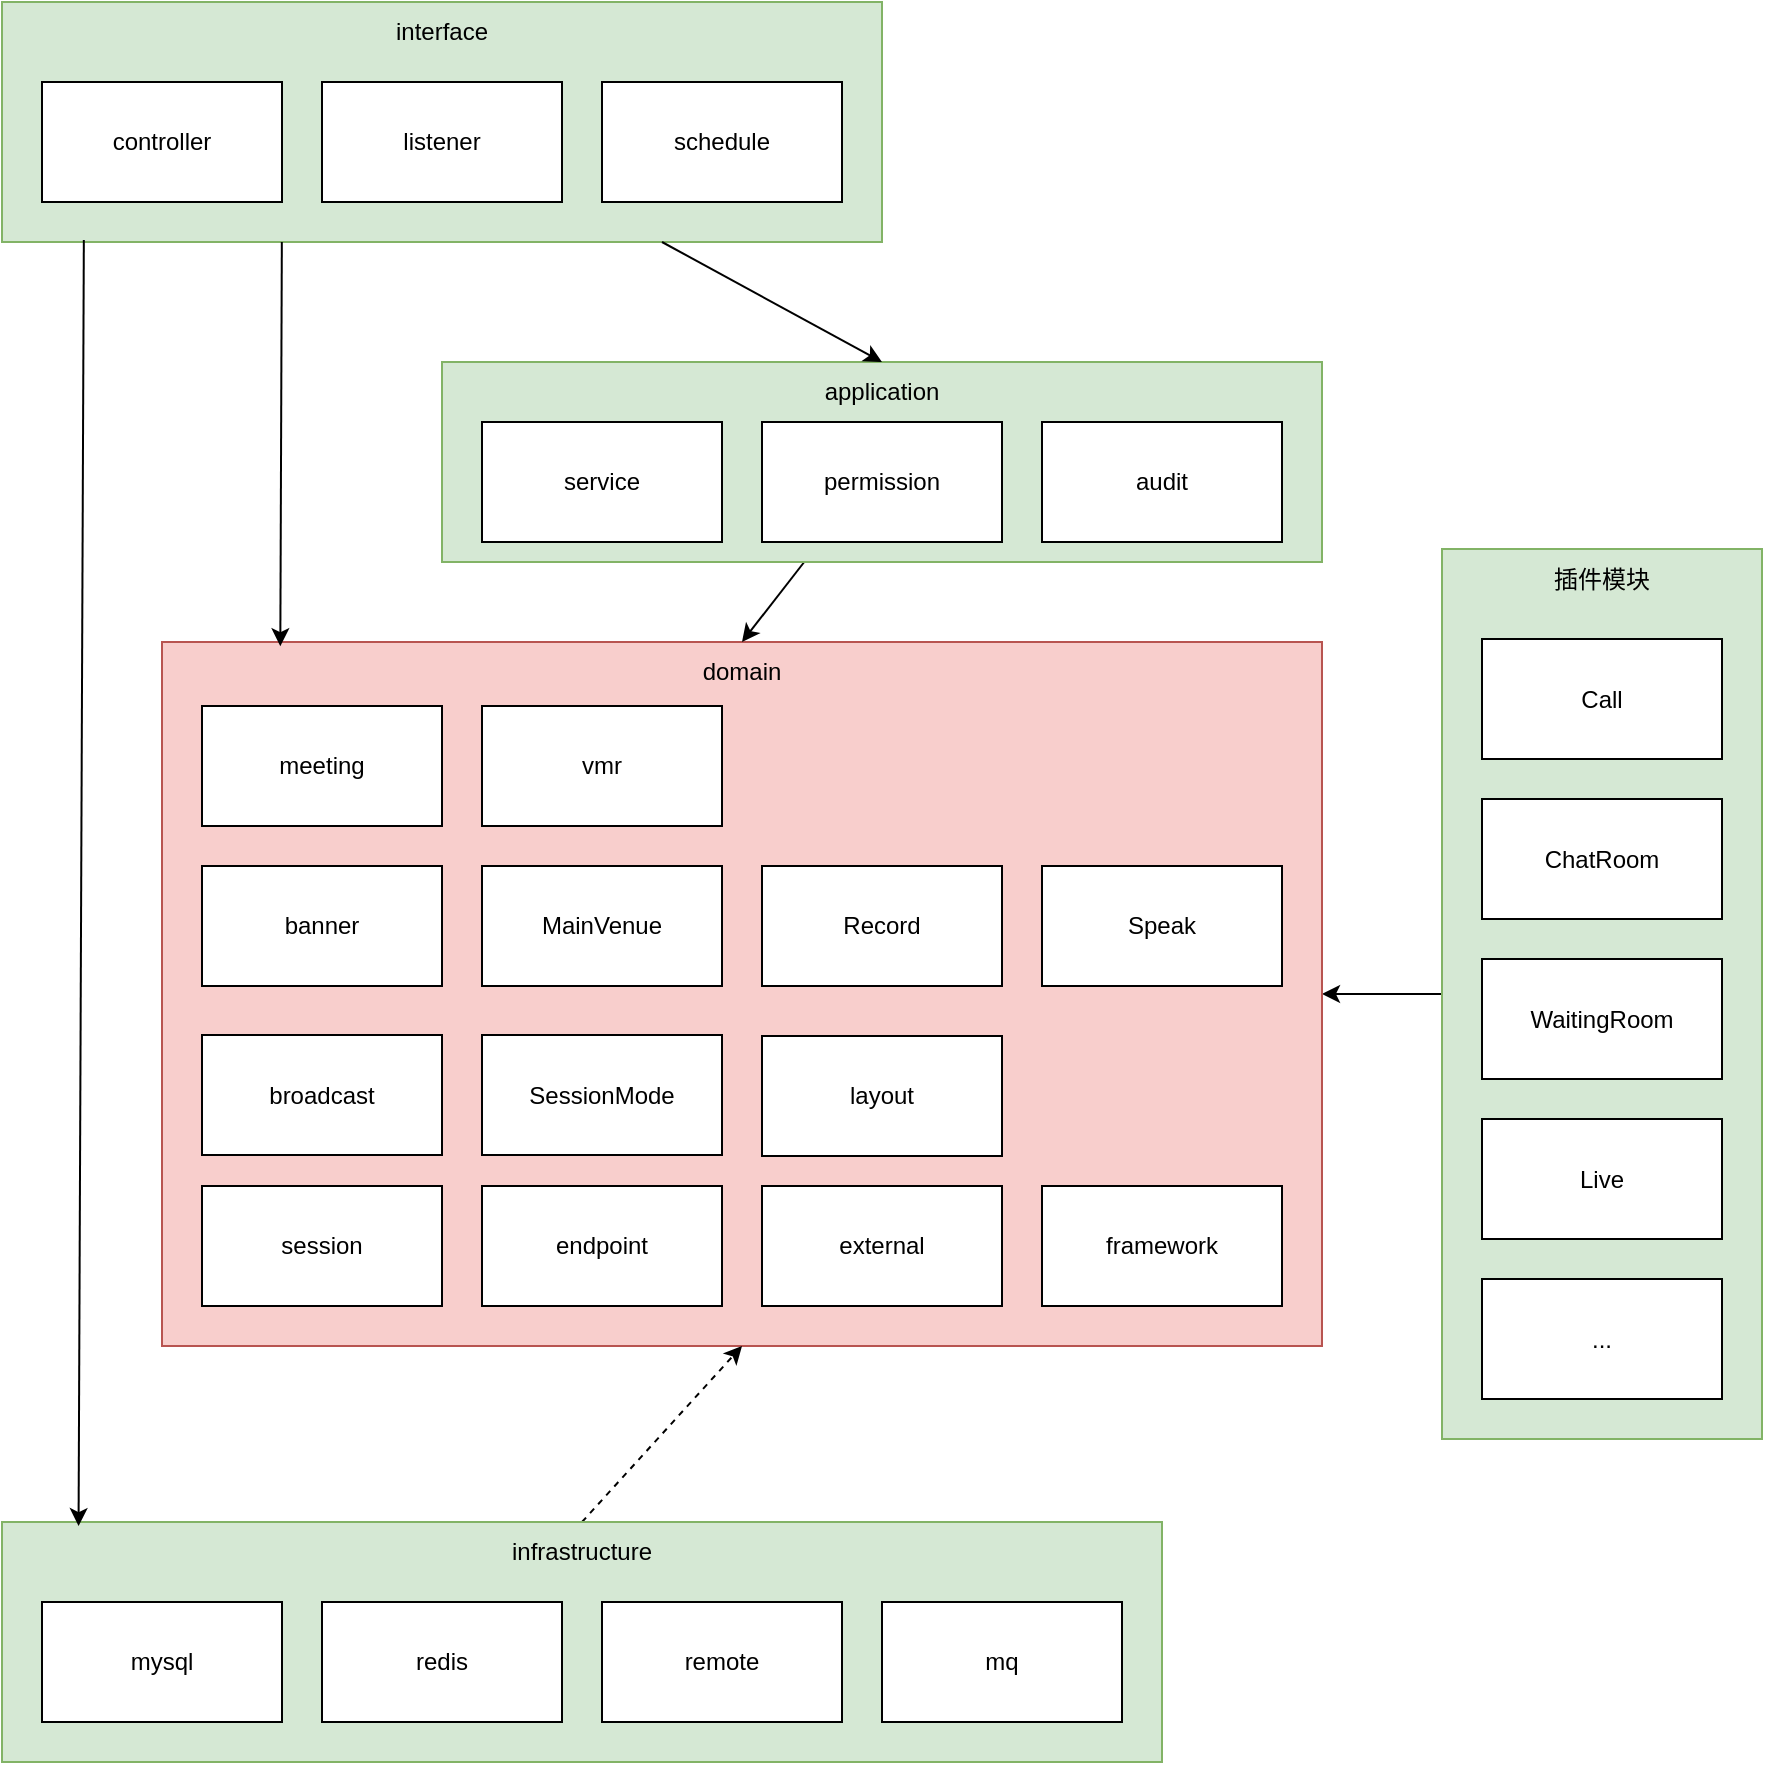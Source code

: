 <mxfile version="22.1.16" type="github">
  <diagram name="第 1 页" id="i8I0qbIGQkquBz6cM1Od">
    <mxGraphModel dx="1434" dy="1965" grid="1" gridSize="10" guides="1" tooltips="1" connect="1" arrows="1" fold="1" page="1" pageScale="1" pageWidth="827" pageHeight="1169" math="0" shadow="0">
      <root>
        <mxCell id="0" />
        <mxCell id="1" parent="0" />
        <mxCell id="LELAaeM1Bo-R83_nBZIY-39" style="edgeStyle=orthogonalEdgeStyle;rounded=0;orthogonalLoop=1;jettySize=auto;html=1;exitX=0;exitY=0.5;exitDx=0;exitDy=0;entryX=1;entryY=0.5;entryDx=0;entryDy=0;" parent="1" source="LELAaeM1Bo-R83_nBZIY-37" target="LELAaeM1Bo-R83_nBZIY-17" edge="1">
          <mxGeometry relative="1" as="geometry" />
        </mxCell>
        <mxCell id="LELAaeM1Bo-R83_nBZIY-37" value="" style="rounded=0;whiteSpace=wrap;html=1;fillColor=#d5e8d4;strokeColor=#82b366;" parent="1" vertex="1">
          <mxGeometry x="760" y="233.5" width="160" height="445" as="geometry" />
        </mxCell>
        <mxCell id="LELAaeM1Bo-R83_nBZIY-17" value="" style="rounded=0;whiteSpace=wrap;html=1;fillColor=#f8cecc;strokeColor=#b85450;" parent="1" vertex="1">
          <mxGeometry x="120" y="280" width="580" height="352" as="geometry" />
        </mxCell>
        <mxCell id="LELAaeM1Bo-R83_nBZIY-23" style="rounded=0;orthogonalLoop=1;jettySize=auto;html=1;entryX=0.5;entryY=0;entryDx=0;entryDy=0;" parent="1" source="LELAaeM1Bo-R83_nBZIY-2" target="LELAaeM1Bo-R83_nBZIY-17" edge="1">
          <mxGeometry relative="1" as="geometry" />
        </mxCell>
        <mxCell id="LELAaeM1Bo-R83_nBZIY-2" value="" style="rounded=0;whiteSpace=wrap;html=1;fillColor=#d5e8d4;strokeColor=#82b366;" parent="1" vertex="1">
          <mxGeometry x="260" y="140" width="440" height="100" as="geometry" />
        </mxCell>
        <mxCell id="LELAaeM1Bo-R83_nBZIY-3" value="" style="rounded=0;whiteSpace=wrap;html=1;fillColor=#d5e8d4;strokeColor=#82b366;" parent="1" vertex="1">
          <mxGeometry x="40" y="-40" width="440" height="120" as="geometry" />
        </mxCell>
        <mxCell id="LELAaeM1Bo-R83_nBZIY-51" style="rounded=0;orthogonalLoop=1;jettySize=auto;html=1;entryX=0.5;entryY=1;entryDx=0;entryDy=0;dashed=1;exitX=0.5;exitY=0;exitDx=0;exitDy=0;" parent="1" source="LELAaeM1Bo-R83_nBZIY-4" target="LELAaeM1Bo-R83_nBZIY-17" edge="1">
          <mxGeometry relative="1" as="geometry" />
        </mxCell>
        <mxCell id="LELAaeM1Bo-R83_nBZIY-4" value="" style="rounded=0;whiteSpace=wrap;html=1;fillColor=#d5e8d4;strokeColor=#82b366;" parent="1" vertex="1">
          <mxGeometry x="40" y="720" width="580" height="120" as="geometry" />
        </mxCell>
        <mxCell id="LELAaeM1Bo-R83_nBZIY-6" value="session" style="rounded=0;whiteSpace=wrap;html=1;" parent="1" vertex="1">
          <mxGeometry x="140" y="552" width="120" height="60" as="geometry" />
        </mxCell>
        <mxCell id="LELAaeM1Bo-R83_nBZIY-7" value="endpoint" style="rounded=0;whiteSpace=wrap;html=1;" parent="1" vertex="1">
          <mxGeometry x="280" y="552" width="120" height="60" as="geometry" />
        </mxCell>
        <mxCell id="LELAaeM1Bo-R83_nBZIY-11" value="meeting" style="rounded=0;whiteSpace=wrap;html=1;" parent="1" vertex="1">
          <mxGeometry x="140" y="312" width="120" height="60" as="geometry" />
        </mxCell>
        <mxCell id="LELAaeM1Bo-R83_nBZIY-12" value="vmr" style="rounded=0;whiteSpace=wrap;html=1;" parent="1" vertex="1">
          <mxGeometry x="280" y="312" width="120" height="60" as="geometry" />
        </mxCell>
        <mxCell id="LELAaeM1Bo-R83_nBZIY-15" value="banner" style="rounded=0;whiteSpace=wrap;html=1;" parent="1" vertex="1">
          <mxGeometry x="140" y="392" width="120" height="60" as="geometry" />
        </mxCell>
        <mxCell id="LELAaeM1Bo-R83_nBZIY-16" value="MainVenue" style="rounded=0;whiteSpace=wrap;html=1;" parent="1" vertex="1">
          <mxGeometry x="280" y="392" width="120" height="60" as="geometry" />
        </mxCell>
        <mxCell id="LELAaeM1Bo-R83_nBZIY-18" value="Record" style="rounded=0;whiteSpace=wrap;html=1;" parent="1" vertex="1">
          <mxGeometry x="420" y="392" width="120" height="60" as="geometry" />
        </mxCell>
        <mxCell id="LELAaeM1Bo-R83_nBZIY-26" value="Speak" style="rounded=0;whiteSpace=wrap;html=1;" parent="1" vertex="1">
          <mxGeometry x="560" y="392" width="120" height="60" as="geometry" />
        </mxCell>
        <mxCell id="LELAaeM1Bo-R83_nBZIY-27" value="broadcast" style="rounded=0;whiteSpace=wrap;html=1;" parent="1" vertex="1">
          <mxGeometry x="140" y="476.5" width="120" height="60" as="geometry" />
        </mxCell>
        <mxCell id="LELAaeM1Bo-R83_nBZIY-28" value="SessionMode" style="rounded=0;whiteSpace=wrap;html=1;" parent="1" vertex="1">
          <mxGeometry x="280" y="476.5" width="120" height="60" as="geometry" />
        </mxCell>
        <mxCell id="LELAaeM1Bo-R83_nBZIY-29" value="layout" style="rounded=0;whiteSpace=wrap;html=1;" parent="1" vertex="1">
          <mxGeometry x="420" y="477" width="120" height="60" as="geometry" />
        </mxCell>
        <mxCell id="LELAaeM1Bo-R83_nBZIY-31" style="edgeStyle=orthogonalEdgeStyle;rounded=0;orthogonalLoop=1;jettySize=auto;html=1;exitX=0.5;exitY=1;exitDx=0;exitDy=0;" parent="1" source="LELAaeM1Bo-R83_nBZIY-17" target="LELAaeM1Bo-R83_nBZIY-17" edge="1">
          <mxGeometry relative="1" as="geometry" />
        </mxCell>
        <mxCell id="LELAaeM1Bo-R83_nBZIY-32" value="domain" style="text;html=1;strokeColor=none;fillColor=none;align=center;verticalAlign=middle;whiteSpace=wrap;rounded=0;" parent="1" vertex="1">
          <mxGeometry x="370" y="280" width="80" height="30" as="geometry" />
        </mxCell>
        <mxCell id="LELAaeM1Bo-R83_nBZIY-33" value="Call" style="rounded=0;whiteSpace=wrap;html=1;" parent="1" vertex="1">
          <mxGeometry x="780" y="278.5" width="120" height="60" as="geometry" />
        </mxCell>
        <mxCell id="LELAaeM1Bo-R83_nBZIY-34" value="ChatRoom" style="rounded=0;whiteSpace=wrap;html=1;" parent="1" vertex="1">
          <mxGeometry x="780" y="358.5" width="120" height="60" as="geometry" />
        </mxCell>
        <mxCell id="LELAaeM1Bo-R83_nBZIY-35" value="WaitingRoom" style="rounded=0;whiteSpace=wrap;html=1;" parent="1" vertex="1">
          <mxGeometry x="780" y="438.5" width="120" height="60" as="geometry" />
        </mxCell>
        <mxCell id="LELAaeM1Bo-R83_nBZIY-36" value="Live" style="rounded=0;whiteSpace=wrap;html=1;" parent="1" vertex="1">
          <mxGeometry x="780" y="518.5" width="120" height="60" as="geometry" />
        </mxCell>
        <mxCell id="LELAaeM1Bo-R83_nBZIY-38" value="external" style="rounded=0;whiteSpace=wrap;html=1;" parent="1" vertex="1">
          <mxGeometry x="420" y="552" width="120" height="60" as="geometry" />
        </mxCell>
        <mxCell id="LELAaeM1Bo-R83_nBZIY-40" value="..." style="rounded=0;whiteSpace=wrap;html=1;" parent="1" vertex="1">
          <mxGeometry x="780" y="598.5" width="120" height="60" as="geometry" />
        </mxCell>
        <mxCell id="LELAaeM1Bo-R83_nBZIY-41" value="插件模块" style="text;html=1;strokeColor=none;fillColor=none;align=center;verticalAlign=middle;whiteSpace=wrap;rounded=0;" parent="1" vertex="1">
          <mxGeometry x="810" y="233.5" width="60" height="30" as="geometry" />
        </mxCell>
        <mxCell id="v2mvpird8HXK62l_gIRP-1" value="service" style="rounded=0;whiteSpace=wrap;html=1;" vertex="1" parent="1">
          <mxGeometry x="280" y="170" width="120" height="60" as="geometry" />
        </mxCell>
        <mxCell id="v2mvpird8HXK62l_gIRP-2" value="permission" style="rounded=0;whiteSpace=wrap;html=1;" vertex="1" parent="1">
          <mxGeometry x="420" y="170" width="120" height="60" as="geometry" />
        </mxCell>
        <mxCell id="v2mvpird8HXK62l_gIRP-3" value="audit" style="rounded=0;whiteSpace=wrap;html=1;" vertex="1" parent="1">
          <mxGeometry x="560" y="170" width="120" height="60" as="geometry" />
        </mxCell>
        <mxCell id="v2mvpird8HXK62l_gIRP-4" value="application" style="text;html=1;strokeColor=none;fillColor=none;align=center;verticalAlign=middle;whiteSpace=wrap;rounded=0;" vertex="1" parent="1">
          <mxGeometry x="440" y="140" width="80" height="30" as="geometry" />
        </mxCell>
        <mxCell id="v2mvpird8HXK62l_gIRP-5" value="" style="endArrow=classic;html=1;rounded=0;exitX=0.75;exitY=1;exitDx=0;exitDy=0;entryX=0.5;entryY=0;entryDx=0;entryDy=0;" edge="1" parent="1" source="LELAaeM1Bo-R83_nBZIY-3" target="LELAaeM1Bo-R83_nBZIY-2">
          <mxGeometry width="50" height="50" relative="1" as="geometry">
            <mxPoint x="580" y="220" as="sourcePoint" />
            <mxPoint x="630" y="170" as="targetPoint" />
          </mxGeometry>
        </mxCell>
        <mxCell id="v2mvpird8HXK62l_gIRP-6" value="" style="endArrow=classic;html=1;rounded=0;exitX=0.318;exitY=1;exitDx=0;exitDy=0;entryX=0.102;entryY=0.006;entryDx=0;entryDy=0;entryPerimeter=0;exitPerimeter=0;" edge="1" parent="1" source="LELAaeM1Bo-R83_nBZIY-3" target="LELAaeM1Bo-R83_nBZIY-17">
          <mxGeometry width="50" height="50" relative="1" as="geometry">
            <mxPoint x="580" y="220" as="sourcePoint" />
            <mxPoint x="630" y="170" as="targetPoint" />
          </mxGeometry>
        </mxCell>
        <mxCell id="v2mvpird8HXK62l_gIRP-7" value="" style="endArrow=classic;html=1;rounded=0;exitX=0.093;exitY=0.992;exitDx=0;exitDy=0;exitPerimeter=0;entryX=0.066;entryY=0.017;entryDx=0;entryDy=0;entryPerimeter=0;" edge="1" parent="1" source="LELAaeM1Bo-R83_nBZIY-3" target="LELAaeM1Bo-R83_nBZIY-4">
          <mxGeometry width="50" height="50" relative="1" as="geometry">
            <mxPoint x="580" y="220" as="sourcePoint" />
            <mxPoint x="630" y="170" as="targetPoint" />
          </mxGeometry>
        </mxCell>
        <mxCell id="v2mvpird8HXK62l_gIRP-8" value="controller" style="rounded=0;whiteSpace=wrap;html=1;" vertex="1" parent="1">
          <mxGeometry x="60" width="120" height="60" as="geometry" />
        </mxCell>
        <mxCell id="v2mvpird8HXK62l_gIRP-9" value="interface" style="text;html=1;strokeColor=none;fillColor=none;align=center;verticalAlign=middle;whiteSpace=wrap;rounded=0;" vertex="1" parent="1">
          <mxGeometry x="220" y="-40" width="80" height="30" as="geometry" />
        </mxCell>
        <mxCell id="v2mvpird8HXK62l_gIRP-10" value="listener" style="rounded=0;whiteSpace=wrap;html=1;" vertex="1" parent="1">
          <mxGeometry x="200" width="120" height="60" as="geometry" />
        </mxCell>
        <mxCell id="v2mvpird8HXK62l_gIRP-11" value="schedule" style="rounded=0;whiteSpace=wrap;html=1;" vertex="1" parent="1">
          <mxGeometry x="340" width="120" height="60" as="geometry" />
        </mxCell>
        <mxCell id="v2mvpird8HXK62l_gIRP-12" value="framework" style="rounded=0;whiteSpace=wrap;html=1;" vertex="1" parent="1">
          <mxGeometry x="560" y="552" width="120" height="60" as="geometry" />
        </mxCell>
        <mxCell id="v2mvpird8HXK62l_gIRP-13" value="infrastructure" style="text;html=1;strokeColor=none;fillColor=none;align=center;verticalAlign=middle;whiteSpace=wrap;rounded=0;" vertex="1" parent="1">
          <mxGeometry x="290" y="720" width="80" height="30" as="geometry" />
        </mxCell>
        <mxCell id="v2mvpird8HXK62l_gIRP-14" value="mysql&lt;br&gt;" style="rounded=0;whiteSpace=wrap;html=1;" vertex="1" parent="1">
          <mxGeometry x="60" y="760" width="120" height="60" as="geometry" />
        </mxCell>
        <mxCell id="v2mvpird8HXK62l_gIRP-15" value="redis" style="rounded=0;whiteSpace=wrap;html=1;" vertex="1" parent="1">
          <mxGeometry x="200" y="760" width="120" height="60" as="geometry" />
        </mxCell>
        <mxCell id="v2mvpird8HXK62l_gIRP-17" value="remote" style="rounded=0;whiteSpace=wrap;html=1;" vertex="1" parent="1">
          <mxGeometry x="340" y="760" width="120" height="60" as="geometry" />
        </mxCell>
        <mxCell id="v2mvpird8HXK62l_gIRP-18" value="mq" style="rounded=0;whiteSpace=wrap;html=1;" vertex="1" parent="1">
          <mxGeometry x="480" y="760" width="120" height="60" as="geometry" />
        </mxCell>
      </root>
    </mxGraphModel>
  </diagram>
</mxfile>
